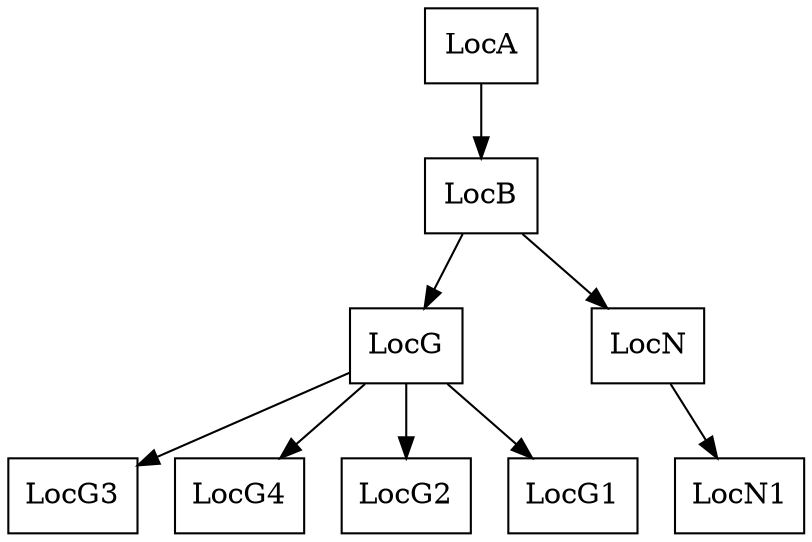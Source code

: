 digraph Gecko {
"LocG3"  [shape=box];
"LocG"  [shape=box];
"LocG" -> "LocG3";
"LocG"  [shape=box];
"LocB"  [shape=box];
"LocB" -> "LocG";
"LocG4"  [shape=box];
"LocG"  [shape=box];
"LocG" -> "LocG4";
"LocN1"  [shape=box];
"LocN"  [shape=box];
"LocN" -> "LocN1";
"LocN"  [shape=box];
"LocB"  [shape=box];
"LocB" -> "LocN";
"LocG2"  [shape=box];
"LocG"  [shape=box];
"LocG" -> "LocG2";
"LocB"  [shape=box];
"LocA"  [shape=box];
"LocA" -> "LocB";
"LocG1"  [shape=box];
"LocG"  [shape=box];
"LocG" -> "LocG1";
}
